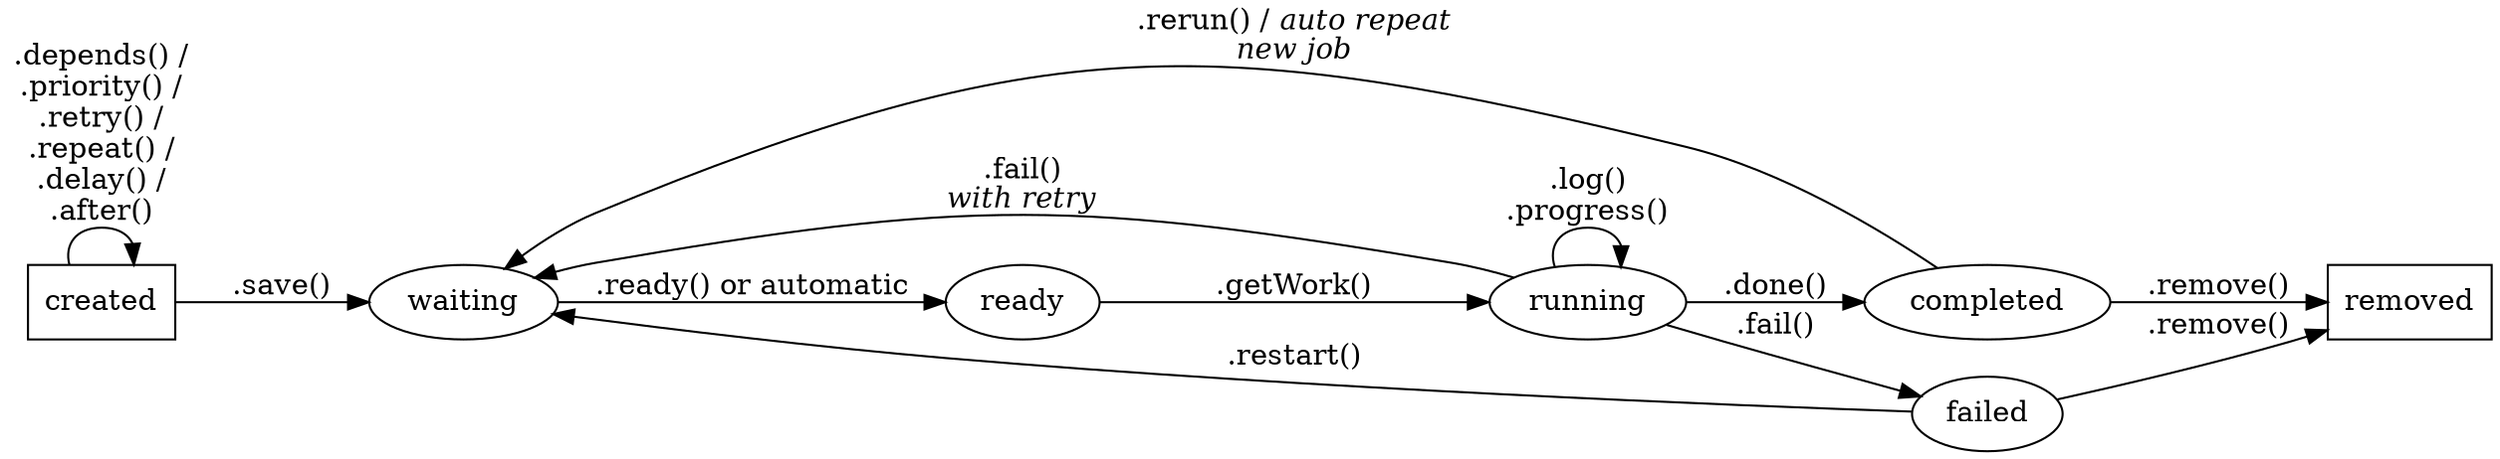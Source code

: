 digraph jobStatus {

  graph [splines="spline" mclimit=20.0 ratio=auto rankdir=LR]

  created [shape=box];
  waiting;
  ready;
  running;
  completed;
  failed;
  removed [shape=box];
  created -> waiting [label=".save()" weight=100.0];
  waiting -> ready [label=".ready() or automatic" weight=100.0];
  ready -> running [label=".getWork()" weight=100.0];
  running -> completed [label=".done()" weight=100.0];
  running -> failed [label=".fail()"];
  running -> waiting [label=<.fail()<BR/><I>with retry</I>>];
  completed -> removed [label=".remove()" weight=100.0];
  failed -> removed [label=".remove()"];
  completed -> waiting [label=<.rerun() / <I>auto repeat</I><BR/><I>new job</I>>];
  failed -> waiting [label=".restart()"];
  created -> created [label=".depends() /\n.priority() /\n.retry() /\n.repeat() /\n.delay() /\n.after()"];
  running -> running [label=".log()\n.progress()"];
}
